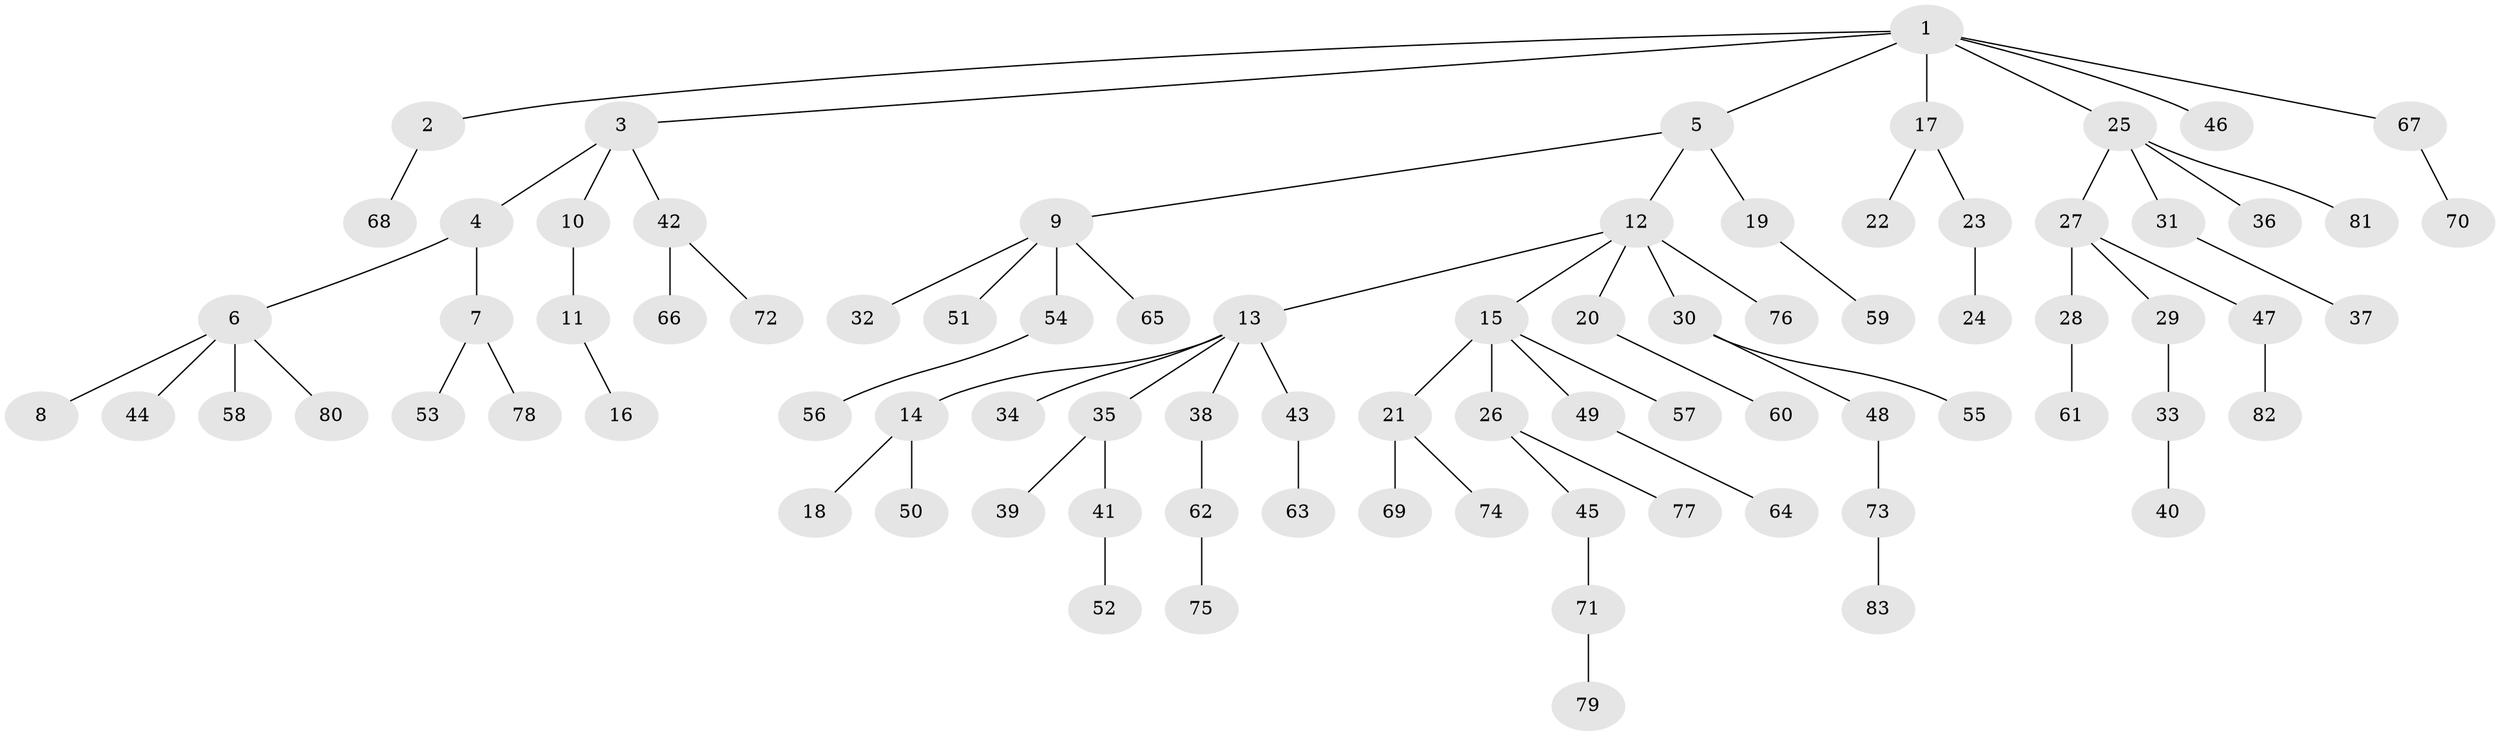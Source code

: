 // Generated by graph-tools (version 1.1) at 2025/15/03/09/25 04:15:34]
// undirected, 83 vertices, 82 edges
graph export_dot {
graph [start="1"]
  node [color=gray90,style=filled];
  1;
  2;
  3;
  4;
  5;
  6;
  7;
  8;
  9;
  10;
  11;
  12;
  13;
  14;
  15;
  16;
  17;
  18;
  19;
  20;
  21;
  22;
  23;
  24;
  25;
  26;
  27;
  28;
  29;
  30;
  31;
  32;
  33;
  34;
  35;
  36;
  37;
  38;
  39;
  40;
  41;
  42;
  43;
  44;
  45;
  46;
  47;
  48;
  49;
  50;
  51;
  52;
  53;
  54;
  55;
  56;
  57;
  58;
  59;
  60;
  61;
  62;
  63;
  64;
  65;
  66;
  67;
  68;
  69;
  70;
  71;
  72;
  73;
  74;
  75;
  76;
  77;
  78;
  79;
  80;
  81;
  82;
  83;
  1 -- 2;
  1 -- 3;
  1 -- 5;
  1 -- 17;
  1 -- 25;
  1 -- 46;
  1 -- 67;
  2 -- 68;
  3 -- 4;
  3 -- 10;
  3 -- 42;
  4 -- 6;
  4 -- 7;
  5 -- 9;
  5 -- 12;
  5 -- 19;
  6 -- 8;
  6 -- 44;
  6 -- 58;
  6 -- 80;
  7 -- 53;
  7 -- 78;
  9 -- 32;
  9 -- 51;
  9 -- 54;
  9 -- 65;
  10 -- 11;
  11 -- 16;
  12 -- 13;
  12 -- 15;
  12 -- 20;
  12 -- 30;
  12 -- 76;
  13 -- 14;
  13 -- 34;
  13 -- 35;
  13 -- 38;
  13 -- 43;
  14 -- 18;
  14 -- 50;
  15 -- 21;
  15 -- 26;
  15 -- 49;
  15 -- 57;
  17 -- 22;
  17 -- 23;
  19 -- 59;
  20 -- 60;
  21 -- 69;
  21 -- 74;
  23 -- 24;
  25 -- 27;
  25 -- 31;
  25 -- 36;
  25 -- 81;
  26 -- 45;
  26 -- 77;
  27 -- 28;
  27 -- 29;
  27 -- 47;
  28 -- 61;
  29 -- 33;
  30 -- 48;
  30 -- 55;
  31 -- 37;
  33 -- 40;
  35 -- 39;
  35 -- 41;
  38 -- 62;
  41 -- 52;
  42 -- 66;
  42 -- 72;
  43 -- 63;
  45 -- 71;
  47 -- 82;
  48 -- 73;
  49 -- 64;
  54 -- 56;
  62 -- 75;
  67 -- 70;
  71 -- 79;
  73 -- 83;
}
